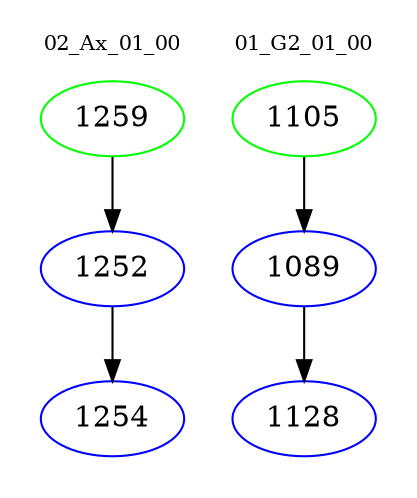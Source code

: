 digraph{
subgraph cluster_0 {
color = white
label = "02_Ax_01_00";
fontsize=10;
T0_1259 [label="1259", color="green"]
T0_1259 -> T0_1252 [color="black"]
T0_1252 [label="1252", color="blue"]
T0_1252 -> T0_1254 [color="black"]
T0_1254 [label="1254", color="blue"]
}
subgraph cluster_1 {
color = white
label = "01_G2_01_00";
fontsize=10;
T1_1105 [label="1105", color="green"]
T1_1105 -> T1_1089 [color="black"]
T1_1089 [label="1089", color="blue"]
T1_1089 -> T1_1128 [color="black"]
T1_1128 [label="1128", color="blue"]
}
}
